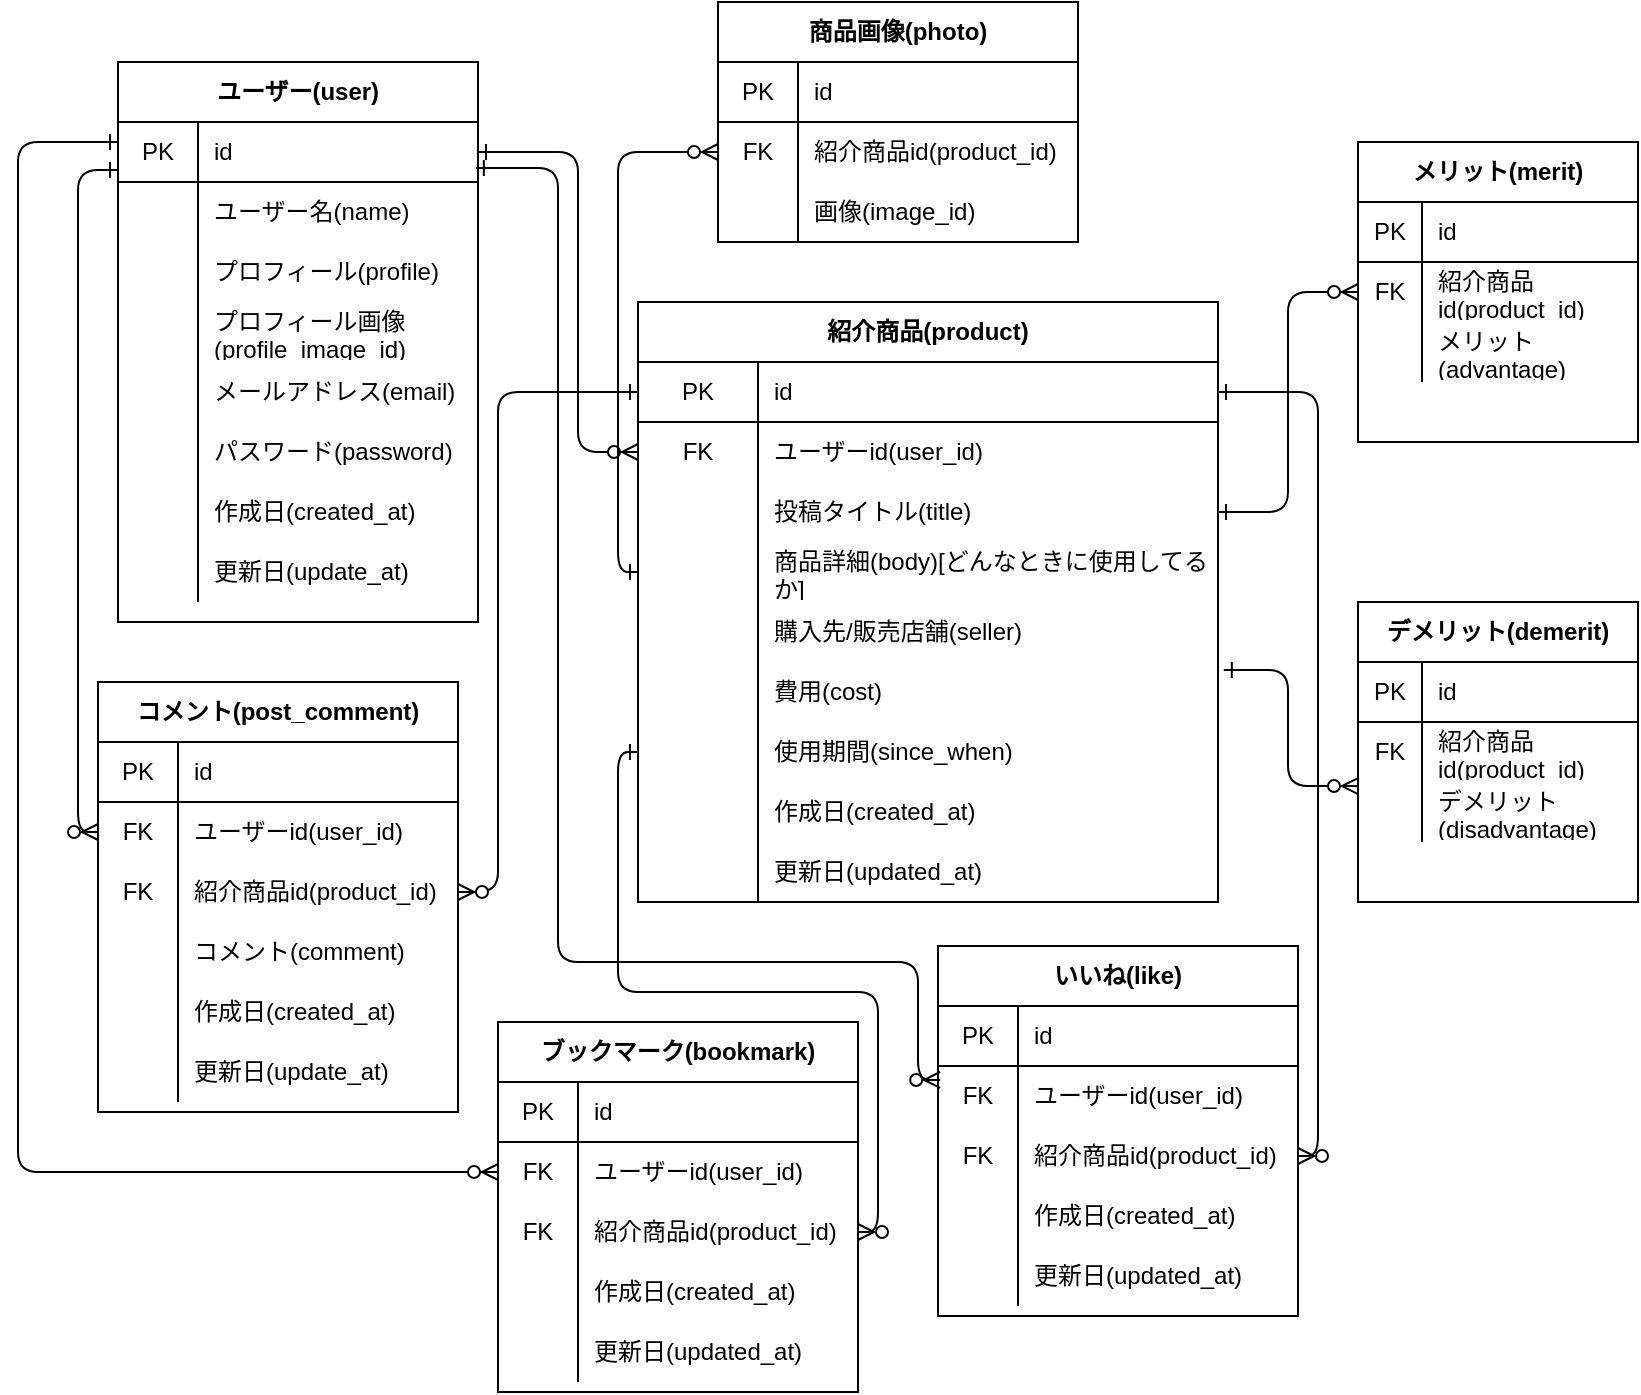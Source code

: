 <mxfile version="14.5.3" type="github">
  <diagram id="09QouWB-hyUzTraOUoCt" name="ページ1">
    <mxGraphModel dx="1426" dy="769" grid="1" gridSize="10" guides="1" tooltips="1" connect="1" arrows="1" fold="1" page="1" pageScale="1" pageWidth="827" pageHeight="1169" math="0" shadow="0">
      <root>
        <mxCell id="0" />
        <mxCell id="1" parent="0" />
        <mxCell id="QCr_n_F1MeNNPdFUI7uE-1" value="ユーザー(user)" style="shape=table;html=1;whiteSpace=wrap;startSize=30;container=1;collapsible=0;childLayout=tableLayout;fixedRows=1;rowLines=0;fontStyle=1;align=center;" parent="1" vertex="1">
          <mxGeometry x="60" y="50" width="180" height="280" as="geometry" />
        </mxCell>
        <mxCell id="QCr_n_F1MeNNPdFUI7uE-2" value="" style="shape=partialRectangle;html=1;whiteSpace=wrap;collapsible=0;dropTarget=0;pointerEvents=0;fillColor=none;top=0;left=0;bottom=1;right=0;points=[[0,0.5],[1,0.5]];portConstraint=eastwest;" parent="QCr_n_F1MeNNPdFUI7uE-1" vertex="1">
          <mxGeometry y="30" width="180" height="30" as="geometry" />
        </mxCell>
        <mxCell id="QCr_n_F1MeNNPdFUI7uE-3" value="PK" style="shape=partialRectangle;html=1;whiteSpace=wrap;connectable=0;fillColor=none;top=0;left=0;bottom=0;right=0;overflow=hidden;" parent="QCr_n_F1MeNNPdFUI7uE-2" vertex="1">
          <mxGeometry width="40" height="30" as="geometry" />
        </mxCell>
        <mxCell id="QCr_n_F1MeNNPdFUI7uE-4" value="id" style="shape=partialRectangle;html=1;whiteSpace=wrap;connectable=0;fillColor=none;top=0;left=0;bottom=0;right=0;align=left;spacingLeft=6;overflow=hidden;" parent="QCr_n_F1MeNNPdFUI7uE-2" vertex="1">
          <mxGeometry x="40" width="140" height="30" as="geometry" />
        </mxCell>
        <mxCell id="QCr_n_F1MeNNPdFUI7uE-5" value="" style="shape=partialRectangle;html=1;whiteSpace=wrap;collapsible=0;dropTarget=0;pointerEvents=0;fillColor=none;top=0;left=0;bottom=0;right=0;points=[[0,0.5],[1,0.5]];portConstraint=eastwest;" parent="QCr_n_F1MeNNPdFUI7uE-1" vertex="1">
          <mxGeometry y="60" width="180" height="30" as="geometry" />
        </mxCell>
        <mxCell id="QCr_n_F1MeNNPdFUI7uE-6" value="" style="shape=partialRectangle;html=1;whiteSpace=wrap;connectable=0;fillColor=none;top=0;left=0;bottom=0;right=0;overflow=hidden;" parent="QCr_n_F1MeNNPdFUI7uE-5" vertex="1">
          <mxGeometry width="40" height="30" as="geometry" />
        </mxCell>
        <mxCell id="QCr_n_F1MeNNPdFUI7uE-7" value="ユーザー名(name)" style="shape=partialRectangle;html=1;whiteSpace=wrap;connectable=0;fillColor=none;top=0;left=0;bottom=0;right=0;align=left;spacingLeft=6;overflow=hidden;" parent="QCr_n_F1MeNNPdFUI7uE-5" vertex="1">
          <mxGeometry x="40" width="140" height="30" as="geometry" />
        </mxCell>
        <mxCell id="QCr_n_F1MeNNPdFUI7uE-8" value="" style="shape=partialRectangle;html=1;whiteSpace=wrap;collapsible=0;dropTarget=0;pointerEvents=0;fillColor=none;top=0;left=0;bottom=0;right=0;points=[[0,0.5],[1,0.5]];portConstraint=eastwest;" parent="QCr_n_F1MeNNPdFUI7uE-1" vertex="1">
          <mxGeometry y="90" width="180" height="30" as="geometry" />
        </mxCell>
        <mxCell id="QCr_n_F1MeNNPdFUI7uE-9" value="" style="shape=partialRectangle;html=1;whiteSpace=wrap;connectable=0;fillColor=none;top=0;left=0;bottom=0;right=0;overflow=hidden;" parent="QCr_n_F1MeNNPdFUI7uE-8" vertex="1">
          <mxGeometry width="40" height="30" as="geometry" />
        </mxCell>
        <mxCell id="QCr_n_F1MeNNPdFUI7uE-10" value="プロフィール(profile)" style="shape=partialRectangle;html=1;whiteSpace=wrap;connectable=0;fillColor=none;top=0;left=0;bottom=0;right=0;align=left;spacingLeft=6;overflow=hidden;" parent="QCr_n_F1MeNNPdFUI7uE-8" vertex="1">
          <mxGeometry x="40" width="140" height="30" as="geometry" />
        </mxCell>
        <mxCell id="QCr_n_F1MeNNPdFUI7uE-11" value="" style="shape=partialRectangle;html=1;whiteSpace=wrap;collapsible=0;dropTarget=0;pointerEvents=0;fillColor=none;top=0;left=0;bottom=0;right=0;points=[[0,0.5],[1,0.5]];portConstraint=eastwest;" parent="QCr_n_F1MeNNPdFUI7uE-1" vertex="1">
          <mxGeometry y="120" width="180" height="30" as="geometry" />
        </mxCell>
        <mxCell id="QCr_n_F1MeNNPdFUI7uE-12" value="" style="shape=partialRectangle;html=1;whiteSpace=wrap;connectable=0;fillColor=none;top=0;left=0;bottom=0;right=0;overflow=hidden;" parent="QCr_n_F1MeNNPdFUI7uE-11" vertex="1">
          <mxGeometry width="40" height="30" as="geometry" />
        </mxCell>
        <mxCell id="QCr_n_F1MeNNPdFUI7uE-13" value="プロフィール画像(profile_image_id)" style="shape=partialRectangle;html=1;whiteSpace=wrap;connectable=0;fillColor=none;top=0;left=0;bottom=0;right=0;align=left;spacingLeft=6;overflow=hidden;" parent="QCr_n_F1MeNNPdFUI7uE-11" vertex="1">
          <mxGeometry x="40" width="140" height="30" as="geometry" />
        </mxCell>
        <mxCell id="QCr_n_F1MeNNPdFUI7uE-14" value="" style="shape=partialRectangle;html=1;whiteSpace=wrap;collapsible=0;dropTarget=0;pointerEvents=0;fillColor=none;top=0;left=0;bottom=0;right=0;points=[[0,0.5],[1,0.5]];portConstraint=eastwest;" parent="QCr_n_F1MeNNPdFUI7uE-1" vertex="1">
          <mxGeometry y="150" width="180" height="30" as="geometry" />
        </mxCell>
        <mxCell id="QCr_n_F1MeNNPdFUI7uE-15" value="" style="shape=partialRectangle;html=1;whiteSpace=wrap;connectable=0;fillColor=none;top=0;left=0;bottom=0;right=0;overflow=hidden;" parent="QCr_n_F1MeNNPdFUI7uE-14" vertex="1">
          <mxGeometry width="40" height="30" as="geometry" />
        </mxCell>
        <mxCell id="QCr_n_F1MeNNPdFUI7uE-16" value="メールアドレス(email)" style="shape=partialRectangle;html=1;whiteSpace=wrap;connectable=0;fillColor=none;top=0;left=0;bottom=0;right=0;align=left;spacingLeft=6;overflow=hidden;" parent="QCr_n_F1MeNNPdFUI7uE-14" vertex="1">
          <mxGeometry x="40" width="140" height="30" as="geometry" />
        </mxCell>
        <mxCell id="QCr_n_F1MeNNPdFUI7uE-17" value="" style="shape=partialRectangle;html=1;whiteSpace=wrap;collapsible=0;dropTarget=0;pointerEvents=0;fillColor=none;top=0;left=0;bottom=0;right=0;points=[[0,0.5],[1,0.5]];portConstraint=eastwest;" parent="QCr_n_F1MeNNPdFUI7uE-1" vertex="1">
          <mxGeometry y="180" width="180" height="30" as="geometry" />
        </mxCell>
        <mxCell id="QCr_n_F1MeNNPdFUI7uE-18" value="" style="shape=partialRectangle;html=1;whiteSpace=wrap;connectable=0;fillColor=none;top=0;left=0;bottom=0;right=0;overflow=hidden;" parent="QCr_n_F1MeNNPdFUI7uE-17" vertex="1">
          <mxGeometry width="40" height="30" as="geometry" />
        </mxCell>
        <mxCell id="QCr_n_F1MeNNPdFUI7uE-19" value="パスワード(password)" style="shape=partialRectangle;html=1;whiteSpace=wrap;connectable=0;fillColor=none;top=0;left=0;bottom=0;right=0;align=left;spacingLeft=6;overflow=hidden;" parent="QCr_n_F1MeNNPdFUI7uE-17" vertex="1">
          <mxGeometry x="40" width="140" height="30" as="geometry" />
        </mxCell>
        <mxCell id="QCr_n_F1MeNNPdFUI7uE-20" value="" style="shape=partialRectangle;html=1;whiteSpace=wrap;collapsible=0;dropTarget=0;pointerEvents=0;fillColor=none;top=0;left=0;bottom=0;right=0;points=[[0,0.5],[1,0.5]];portConstraint=eastwest;" parent="QCr_n_F1MeNNPdFUI7uE-1" vertex="1">
          <mxGeometry y="210" width="180" height="30" as="geometry" />
        </mxCell>
        <mxCell id="QCr_n_F1MeNNPdFUI7uE-21" value="" style="shape=partialRectangle;html=1;whiteSpace=wrap;connectable=0;fillColor=none;top=0;left=0;bottom=0;right=0;overflow=hidden;" parent="QCr_n_F1MeNNPdFUI7uE-20" vertex="1">
          <mxGeometry width="40" height="30" as="geometry" />
        </mxCell>
        <mxCell id="QCr_n_F1MeNNPdFUI7uE-22" value="作成日(created_at)" style="shape=partialRectangle;html=1;whiteSpace=wrap;connectable=0;fillColor=none;top=0;left=0;bottom=0;right=0;align=left;spacingLeft=6;overflow=hidden;" parent="QCr_n_F1MeNNPdFUI7uE-20" vertex="1">
          <mxGeometry x="40" width="140" height="30" as="geometry" />
        </mxCell>
        <mxCell id="QCr_n_F1MeNNPdFUI7uE-23" value="" style="shape=partialRectangle;html=1;whiteSpace=wrap;collapsible=0;dropTarget=0;pointerEvents=0;fillColor=none;top=0;left=0;bottom=0;right=0;points=[[0,0.5],[1,0.5]];portConstraint=eastwest;" parent="QCr_n_F1MeNNPdFUI7uE-1" vertex="1">
          <mxGeometry y="240" width="180" height="30" as="geometry" />
        </mxCell>
        <mxCell id="QCr_n_F1MeNNPdFUI7uE-24" value="" style="shape=partialRectangle;html=1;whiteSpace=wrap;connectable=0;fillColor=none;top=0;left=0;bottom=0;right=0;overflow=hidden;" parent="QCr_n_F1MeNNPdFUI7uE-23" vertex="1">
          <mxGeometry width="40" height="30" as="geometry" />
        </mxCell>
        <mxCell id="QCr_n_F1MeNNPdFUI7uE-25" value="更新日(update_at)" style="shape=partialRectangle;html=1;whiteSpace=wrap;connectable=0;fillColor=none;top=0;left=0;bottom=0;right=0;align=left;spacingLeft=6;overflow=hidden;" parent="QCr_n_F1MeNNPdFUI7uE-23" vertex="1">
          <mxGeometry x="40" width="140" height="30" as="geometry" />
        </mxCell>
        <mxCell id="QCr_n_F1MeNNPdFUI7uE-26" value="紹介商品(product)" style="shape=table;html=1;whiteSpace=wrap;startSize=30;container=1;collapsible=0;childLayout=tableLayout;fixedRows=1;rowLines=0;fontStyle=1;align=center;" parent="1" vertex="1">
          <mxGeometry x="320" y="170" width="290" height="300" as="geometry" />
        </mxCell>
        <mxCell id="QCr_n_F1MeNNPdFUI7uE-27" value="" style="shape=partialRectangle;html=1;whiteSpace=wrap;collapsible=0;dropTarget=0;pointerEvents=0;fillColor=none;top=0;left=0;bottom=1;right=0;points=[[0,0.5],[1,0.5]];portConstraint=eastwest;" parent="QCr_n_F1MeNNPdFUI7uE-26" vertex="1">
          <mxGeometry y="30" width="290" height="30" as="geometry" />
        </mxCell>
        <mxCell id="QCr_n_F1MeNNPdFUI7uE-28" value="PK" style="shape=partialRectangle;html=1;whiteSpace=wrap;connectable=0;fillColor=none;top=0;left=0;bottom=0;right=0;overflow=hidden;" parent="QCr_n_F1MeNNPdFUI7uE-27" vertex="1">
          <mxGeometry width="60" height="30" as="geometry" />
        </mxCell>
        <mxCell id="QCr_n_F1MeNNPdFUI7uE-29" value="id" style="shape=partialRectangle;html=1;whiteSpace=wrap;connectable=0;fillColor=none;top=0;left=0;bottom=0;right=0;align=left;spacingLeft=6;overflow=hidden;" parent="QCr_n_F1MeNNPdFUI7uE-27" vertex="1">
          <mxGeometry x="60" width="230" height="30" as="geometry" />
        </mxCell>
        <mxCell id="QCr_n_F1MeNNPdFUI7uE-30" value="" style="shape=partialRectangle;html=1;whiteSpace=wrap;collapsible=0;dropTarget=0;pointerEvents=0;fillColor=none;top=0;left=0;bottom=0;right=0;points=[[0,0.5],[1,0.5]];portConstraint=eastwest;" parent="QCr_n_F1MeNNPdFUI7uE-26" vertex="1">
          <mxGeometry y="60" width="290" height="30" as="geometry" />
        </mxCell>
        <mxCell id="QCr_n_F1MeNNPdFUI7uE-31" value="FK" style="shape=partialRectangle;html=1;whiteSpace=wrap;connectable=0;fillColor=none;top=0;left=0;bottom=0;right=0;overflow=hidden;" parent="QCr_n_F1MeNNPdFUI7uE-30" vertex="1">
          <mxGeometry width="60" height="30" as="geometry" />
        </mxCell>
        <mxCell id="QCr_n_F1MeNNPdFUI7uE-32" value="ユーザーid(user_id)" style="shape=partialRectangle;html=1;whiteSpace=wrap;connectable=0;fillColor=none;top=0;left=0;bottom=0;right=0;align=left;spacingLeft=6;overflow=hidden;" parent="QCr_n_F1MeNNPdFUI7uE-30" vertex="1">
          <mxGeometry x="60" width="230" height="30" as="geometry" />
        </mxCell>
        <mxCell id="QCr_n_F1MeNNPdFUI7uE-33" value="" style="shape=partialRectangle;html=1;whiteSpace=wrap;collapsible=0;dropTarget=0;pointerEvents=0;fillColor=none;top=0;left=0;bottom=0;right=0;points=[[0,0.5],[1,0.5]];portConstraint=eastwest;" parent="QCr_n_F1MeNNPdFUI7uE-26" vertex="1">
          <mxGeometry y="90" width="290" height="30" as="geometry" />
        </mxCell>
        <mxCell id="QCr_n_F1MeNNPdFUI7uE-34" value="" style="shape=partialRectangle;html=1;whiteSpace=wrap;connectable=0;fillColor=none;top=0;left=0;bottom=0;right=0;overflow=hidden;" parent="QCr_n_F1MeNNPdFUI7uE-33" vertex="1">
          <mxGeometry width="60" height="30" as="geometry" />
        </mxCell>
        <mxCell id="QCr_n_F1MeNNPdFUI7uE-35" value="投稿タイトル(title)" style="shape=partialRectangle;html=1;whiteSpace=wrap;connectable=0;fillColor=none;top=0;left=0;bottom=0;right=0;align=left;spacingLeft=6;overflow=hidden;" parent="QCr_n_F1MeNNPdFUI7uE-33" vertex="1">
          <mxGeometry x="60" width="230" height="30" as="geometry" />
        </mxCell>
        <mxCell id="WRxbwddOlp3LrJz19U5D-11" value="" style="shape=partialRectangle;html=1;whiteSpace=wrap;collapsible=0;dropTarget=0;pointerEvents=0;fillColor=none;top=0;left=0;bottom=0;right=0;points=[[0,0.5],[1,0.5]];portConstraint=eastwest;" parent="QCr_n_F1MeNNPdFUI7uE-26" vertex="1">
          <mxGeometry y="120" width="290" height="30" as="geometry" />
        </mxCell>
        <mxCell id="WRxbwddOlp3LrJz19U5D-12" value="" style="shape=partialRectangle;html=1;whiteSpace=wrap;connectable=0;fillColor=none;top=0;left=0;bottom=0;right=0;overflow=hidden;" parent="WRxbwddOlp3LrJz19U5D-11" vertex="1">
          <mxGeometry width="60" height="30" as="geometry" />
        </mxCell>
        <mxCell id="WRxbwddOlp3LrJz19U5D-13" value="商品詳細(body)[どんなときに使用してるか]" style="shape=partialRectangle;html=1;whiteSpace=wrap;connectable=0;fillColor=none;top=0;left=0;bottom=0;right=0;align=left;spacingLeft=6;overflow=hidden;" parent="WRxbwddOlp3LrJz19U5D-11" vertex="1">
          <mxGeometry x="60" width="230" height="30" as="geometry" />
        </mxCell>
        <mxCell id="WRxbwddOlp3LrJz19U5D-44" value="" style="shape=partialRectangle;html=1;whiteSpace=wrap;collapsible=0;dropTarget=0;pointerEvents=0;fillColor=none;top=0;left=0;bottom=0;right=0;points=[[0,0.5],[1,0.5]];portConstraint=eastwest;" parent="QCr_n_F1MeNNPdFUI7uE-26" vertex="1">
          <mxGeometry y="150" width="290" height="30" as="geometry" />
        </mxCell>
        <mxCell id="WRxbwddOlp3LrJz19U5D-45" value="" style="shape=partialRectangle;html=1;whiteSpace=wrap;connectable=0;fillColor=none;top=0;left=0;bottom=0;right=0;overflow=hidden;" parent="WRxbwddOlp3LrJz19U5D-44" vertex="1">
          <mxGeometry width="60" height="30" as="geometry" />
        </mxCell>
        <mxCell id="WRxbwddOlp3LrJz19U5D-46" value="購入先/販売店舗(seller)" style="shape=partialRectangle;html=1;whiteSpace=wrap;connectable=0;fillColor=none;top=0;left=0;bottom=0;right=0;align=left;spacingLeft=6;overflow=hidden;" parent="WRxbwddOlp3LrJz19U5D-44" vertex="1">
          <mxGeometry x="60" width="230" height="30" as="geometry" />
        </mxCell>
        <mxCell id="QCr_n_F1MeNNPdFUI7uE-39" value="" style="shape=partialRectangle;html=1;whiteSpace=wrap;collapsible=0;dropTarget=0;pointerEvents=0;fillColor=none;top=0;left=0;bottom=0;right=0;points=[[0,0.5],[1,0.5]];portConstraint=eastwest;" parent="QCr_n_F1MeNNPdFUI7uE-26" vertex="1">
          <mxGeometry y="180" width="290" height="30" as="geometry" />
        </mxCell>
        <mxCell id="QCr_n_F1MeNNPdFUI7uE-40" value="" style="shape=partialRectangle;html=1;whiteSpace=wrap;connectable=0;fillColor=none;top=0;left=0;bottom=0;right=0;overflow=hidden;" parent="QCr_n_F1MeNNPdFUI7uE-39" vertex="1">
          <mxGeometry width="60" height="30" as="geometry" />
        </mxCell>
        <mxCell id="QCr_n_F1MeNNPdFUI7uE-41" value="費用(cost)" style="shape=partialRectangle;html=1;whiteSpace=wrap;connectable=0;fillColor=none;top=0;left=0;bottom=0;right=0;align=left;spacingLeft=6;overflow=hidden;" parent="QCr_n_F1MeNNPdFUI7uE-39" vertex="1">
          <mxGeometry x="60" width="230" height="30" as="geometry" />
        </mxCell>
        <mxCell id="WRxbwddOlp3LrJz19U5D-47" value="" style="shape=partialRectangle;html=1;whiteSpace=wrap;collapsible=0;dropTarget=0;pointerEvents=0;fillColor=none;top=0;left=0;bottom=0;right=0;points=[[0,0.5],[1,0.5]];portConstraint=eastwest;" parent="QCr_n_F1MeNNPdFUI7uE-26" vertex="1">
          <mxGeometry y="210" width="290" height="30" as="geometry" />
        </mxCell>
        <mxCell id="WRxbwddOlp3LrJz19U5D-48" value="" style="shape=partialRectangle;html=1;whiteSpace=wrap;connectable=0;fillColor=none;top=0;left=0;bottom=0;right=0;overflow=hidden;" parent="WRxbwddOlp3LrJz19U5D-47" vertex="1">
          <mxGeometry width="60" height="30" as="geometry" />
        </mxCell>
        <mxCell id="WRxbwddOlp3LrJz19U5D-49" value="使用期間(since_when)" style="shape=partialRectangle;html=1;whiteSpace=wrap;connectable=0;fillColor=none;top=0;left=0;bottom=0;right=0;align=left;spacingLeft=6;overflow=hidden;" parent="WRxbwddOlp3LrJz19U5D-47" vertex="1">
          <mxGeometry x="60" width="230" height="30" as="geometry" />
        </mxCell>
        <mxCell id="QCr_n_F1MeNNPdFUI7uE-42" value="" style="shape=partialRectangle;html=1;whiteSpace=wrap;collapsible=0;dropTarget=0;pointerEvents=0;fillColor=none;top=0;left=0;bottom=0;right=0;points=[[0,0.5],[1,0.5]];portConstraint=eastwest;" parent="QCr_n_F1MeNNPdFUI7uE-26" vertex="1">
          <mxGeometry y="240" width="290" height="30" as="geometry" />
        </mxCell>
        <mxCell id="QCr_n_F1MeNNPdFUI7uE-43" value="" style="shape=partialRectangle;html=1;whiteSpace=wrap;connectable=0;fillColor=none;top=0;left=0;bottom=0;right=0;overflow=hidden;" parent="QCr_n_F1MeNNPdFUI7uE-42" vertex="1">
          <mxGeometry width="60" height="30" as="geometry" />
        </mxCell>
        <mxCell id="QCr_n_F1MeNNPdFUI7uE-44" value="作成日(created_at)" style="shape=partialRectangle;html=1;whiteSpace=wrap;connectable=0;fillColor=none;top=0;left=0;bottom=0;right=0;align=left;spacingLeft=6;overflow=hidden;" parent="QCr_n_F1MeNNPdFUI7uE-42" vertex="1">
          <mxGeometry x="60" width="230" height="30" as="geometry" />
        </mxCell>
        <mxCell id="QCr_n_F1MeNNPdFUI7uE-45" value="" style="shape=partialRectangle;html=1;whiteSpace=wrap;collapsible=0;dropTarget=0;pointerEvents=0;fillColor=none;top=0;left=0;bottom=0;right=0;points=[[0,0.5],[1,0.5]];portConstraint=eastwest;" parent="QCr_n_F1MeNNPdFUI7uE-26" vertex="1">
          <mxGeometry y="270" width="290" height="30" as="geometry" />
        </mxCell>
        <mxCell id="QCr_n_F1MeNNPdFUI7uE-46" value="" style="shape=partialRectangle;html=1;whiteSpace=wrap;connectable=0;fillColor=none;top=0;left=0;bottom=0;right=0;overflow=hidden;" parent="QCr_n_F1MeNNPdFUI7uE-45" vertex="1">
          <mxGeometry width="60" height="30" as="geometry" />
        </mxCell>
        <mxCell id="QCr_n_F1MeNNPdFUI7uE-47" value="更新日(updated_at)" style="shape=partialRectangle;html=1;whiteSpace=wrap;connectable=0;fillColor=none;top=0;left=0;bottom=0;right=0;align=left;spacingLeft=6;overflow=hidden;" parent="QCr_n_F1MeNNPdFUI7uE-45" vertex="1">
          <mxGeometry x="60" width="230" height="30" as="geometry" />
        </mxCell>
        <mxCell id="QCr_n_F1MeNNPdFUI7uE-48" value="" style="endArrow=ERzeroToMany;html=1;exitX=1;exitY=0.5;exitDx=0;exitDy=0;edgeStyle=orthogonalEdgeStyle;startArrow=ERone;startFill=0;endFill=1;" parent="1" source="QCr_n_F1MeNNPdFUI7uE-2" target="QCr_n_F1MeNNPdFUI7uE-30" edge="1">
          <mxGeometry width="50" height="50" relative="1" as="geometry">
            <mxPoint x="390" y="300" as="sourcePoint" />
            <mxPoint x="416" y="185" as="targetPoint" />
            <Array as="points">
              <mxPoint x="290" y="95" />
              <mxPoint x="290" y="245" />
            </Array>
          </mxGeometry>
        </mxCell>
        <mxCell id="WRxbwddOlp3LrJz19U5D-1" value="コメント(post_comment)" style="shape=table;html=1;whiteSpace=wrap;startSize=30;container=1;collapsible=0;childLayout=tableLayout;fixedRows=1;rowLines=0;fontStyle=1;align=center;" parent="1" vertex="1">
          <mxGeometry x="50" y="360" width="180" height="215" as="geometry" />
        </mxCell>
        <mxCell id="WRxbwddOlp3LrJz19U5D-2" value="" style="shape=partialRectangle;html=1;whiteSpace=wrap;collapsible=0;dropTarget=0;pointerEvents=0;fillColor=none;top=0;left=0;bottom=1;right=0;points=[[0,0.5],[1,0.5]];portConstraint=eastwest;" parent="WRxbwddOlp3LrJz19U5D-1" vertex="1">
          <mxGeometry y="30" width="180" height="30" as="geometry" />
        </mxCell>
        <mxCell id="WRxbwddOlp3LrJz19U5D-3" value="PK" style="shape=partialRectangle;html=1;whiteSpace=wrap;connectable=0;fillColor=none;top=0;left=0;bottom=0;right=0;overflow=hidden;" parent="WRxbwddOlp3LrJz19U5D-2" vertex="1">
          <mxGeometry width="40" height="30" as="geometry" />
        </mxCell>
        <mxCell id="WRxbwddOlp3LrJz19U5D-4" value="id" style="shape=partialRectangle;html=1;whiteSpace=wrap;connectable=0;fillColor=none;top=0;left=0;bottom=0;right=0;align=left;spacingLeft=6;overflow=hidden;" parent="WRxbwddOlp3LrJz19U5D-2" vertex="1">
          <mxGeometry x="40" width="140" height="30" as="geometry" />
        </mxCell>
        <mxCell id="WRxbwddOlp3LrJz19U5D-5" value="" style="shape=partialRectangle;html=1;whiteSpace=wrap;collapsible=0;dropTarget=0;pointerEvents=0;fillColor=none;top=0;left=0;bottom=0;right=0;points=[[0,0.5],[1,0.5]];portConstraint=eastwest;" parent="WRxbwddOlp3LrJz19U5D-1" vertex="1">
          <mxGeometry y="60" width="180" height="30" as="geometry" />
        </mxCell>
        <mxCell id="WRxbwddOlp3LrJz19U5D-6" value="FK" style="shape=partialRectangle;html=1;whiteSpace=wrap;connectable=0;fillColor=none;top=0;left=0;bottom=0;right=0;overflow=hidden;" parent="WRxbwddOlp3LrJz19U5D-5" vertex="1">
          <mxGeometry width="40" height="30" as="geometry" />
        </mxCell>
        <mxCell id="WRxbwddOlp3LrJz19U5D-7" value="ユーザーid(user_id)" style="shape=partialRectangle;html=1;whiteSpace=wrap;connectable=0;fillColor=none;top=0;left=0;bottom=0;right=0;align=left;spacingLeft=6;overflow=hidden;" parent="WRxbwddOlp3LrJz19U5D-5" vertex="1">
          <mxGeometry x="40" width="140" height="30" as="geometry" />
        </mxCell>
        <mxCell id="WRxbwddOlp3LrJz19U5D-8" value="" style="shape=partialRectangle;html=1;whiteSpace=wrap;collapsible=0;dropTarget=0;pointerEvents=0;fillColor=none;top=0;left=0;bottom=0;right=0;points=[[0,0.5],[1,0.5]];portConstraint=eastwest;" parent="WRxbwddOlp3LrJz19U5D-1" vertex="1">
          <mxGeometry y="90" width="180" height="30" as="geometry" />
        </mxCell>
        <mxCell id="WRxbwddOlp3LrJz19U5D-9" value="FK" style="shape=partialRectangle;html=1;whiteSpace=wrap;connectable=0;fillColor=none;top=0;left=0;bottom=0;right=0;overflow=hidden;" parent="WRxbwddOlp3LrJz19U5D-8" vertex="1">
          <mxGeometry width="40" height="30" as="geometry" />
        </mxCell>
        <mxCell id="WRxbwddOlp3LrJz19U5D-10" value="紹介商品id(product_id)" style="shape=partialRectangle;html=1;whiteSpace=wrap;connectable=0;fillColor=none;top=0;left=0;bottom=0;right=0;align=left;spacingLeft=6;overflow=hidden;" parent="WRxbwddOlp3LrJz19U5D-8" vertex="1">
          <mxGeometry x="40" width="140" height="30" as="geometry" />
        </mxCell>
        <mxCell id="WRxbwddOlp3LrJz19U5D-14" value="" style="shape=partialRectangle;html=1;whiteSpace=wrap;collapsible=0;dropTarget=0;pointerEvents=0;fillColor=none;top=0;left=0;bottom=0;right=0;points=[[0,0.5],[1,0.5]];portConstraint=eastwest;" parent="WRxbwddOlp3LrJz19U5D-1" vertex="1">
          <mxGeometry y="120" width="180" height="30" as="geometry" />
        </mxCell>
        <mxCell id="WRxbwddOlp3LrJz19U5D-15" value="" style="shape=partialRectangle;html=1;whiteSpace=wrap;connectable=0;fillColor=none;top=0;left=0;bottom=0;right=0;overflow=hidden;" parent="WRxbwddOlp3LrJz19U5D-14" vertex="1">
          <mxGeometry width="40" height="30" as="geometry" />
        </mxCell>
        <mxCell id="WRxbwddOlp3LrJz19U5D-16" value="コメント(comment)" style="shape=partialRectangle;html=1;whiteSpace=wrap;connectable=0;fillColor=none;top=0;left=0;bottom=0;right=0;align=left;spacingLeft=6;overflow=hidden;" parent="WRxbwddOlp3LrJz19U5D-14" vertex="1">
          <mxGeometry x="40" width="140" height="30" as="geometry" />
        </mxCell>
        <mxCell id="WRxbwddOlp3LrJz19U5D-17" value="" style="shape=partialRectangle;html=1;whiteSpace=wrap;collapsible=0;dropTarget=0;pointerEvents=0;fillColor=none;top=0;left=0;bottom=0;right=0;points=[[0,0.5],[1,0.5]];portConstraint=eastwest;" parent="WRxbwddOlp3LrJz19U5D-1" vertex="1">
          <mxGeometry y="150" width="180" height="30" as="geometry" />
        </mxCell>
        <mxCell id="WRxbwddOlp3LrJz19U5D-18" value="" style="shape=partialRectangle;html=1;whiteSpace=wrap;connectable=0;fillColor=none;top=0;left=0;bottom=0;right=0;overflow=hidden;" parent="WRxbwddOlp3LrJz19U5D-17" vertex="1">
          <mxGeometry width="40" height="30" as="geometry" />
        </mxCell>
        <mxCell id="WRxbwddOlp3LrJz19U5D-19" value="作成日(created_at)" style="shape=partialRectangle;html=1;whiteSpace=wrap;connectable=0;fillColor=none;top=0;left=0;bottom=0;right=0;align=left;spacingLeft=6;overflow=hidden;" parent="WRxbwddOlp3LrJz19U5D-17" vertex="1">
          <mxGeometry x="40" width="140" height="30" as="geometry" />
        </mxCell>
        <mxCell id="WRxbwddOlp3LrJz19U5D-20" value="" style="shape=partialRectangle;html=1;whiteSpace=wrap;collapsible=0;dropTarget=0;pointerEvents=0;fillColor=none;top=0;left=0;bottom=0;right=0;points=[[0,0.5],[1,0.5]];portConstraint=eastwest;" parent="WRxbwddOlp3LrJz19U5D-1" vertex="1">
          <mxGeometry y="180" width="180" height="30" as="geometry" />
        </mxCell>
        <mxCell id="WRxbwddOlp3LrJz19U5D-21" value="" style="shape=partialRectangle;html=1;whiteSpace=wrap;connectable=0;fillColor=none;top=0;left=0;bottom=0;right=0;overflow=hidden;" parent="WRxbwddOlp3LrJz19U5D-20" vertex="1">
          <mxGeometry width="40" height="30" as="geometry" />
        </mxCell>
        <mxCell id="WRxbwddOlp3LrJz19U5D-22" value="更新日(update_at)" style="shape=partialRectangle;html=1;whiteSpace=wrap;connectable=0;fillColor=none;top=0;left=0;bottom=0;right=0;align=left;spacingLeft=6;overflow=hidden;" parent="WRxbwddOlp3LrJz19U5D-20" vertex="1">
          <mxGeometry x="40" width="140" height="30" as="geometry" />
        </mxCell>
        <mxCell id="WRxbwddOlp3LrJz19U5D-23" value="" style="endArrow=ERzeroToMany;html=1;entryX=0;entryY=0.5;entryDx=0;entryDy=0;edgeStyle=orthogonalEdgeStyle;startArrow=ERone;startFill=0;endFill=1;exitX=0;exitY=0.8;exitDx=0;exitDy=0;exitPerimeter=0;" parent="1" source="QCr_n_F1MeNNPdFUI7uE-2" target="WRxbwddOlp3LrJz19U5D-5" edge="1">
          <mxGeometry width="50" height="50" relative="1" as="geometry">
            <mxPoint x="240" y="133" as="sourcePoint" />
            <mxPoint x="440" y="280" as="targetPoint" />
          </mxGeometry>
        </mxCell>
        <mxCell id="WRxbwddOlp3LrJz19U5D-24" value="" style="endArrow=ERzeroToMany;html=1;exitX=0;exitY=0.5;exitDx=0;exitDy=0;entryX=1;entryY=0.5;entryDx=0;entryDy=0;edgeStyle=orthogonalEdgeStyle;startArrow=ERone;startFill=0;endFill=1;" parent="1" source="QCr_n_F1MeNNPdFUI7uE-27" target="WRxbwddOlp3LrJz19U5D-8" edge="1">
          <mxGeometry width="50" height="50" relative="1" as="geometry">
            <mxPoint x="390" y="260" as="sourcePoint" />
            <mxPoint x="440" y="210" as="targetPoint" />
            <Array as="points">
              <mxPoint x="250" y="215" />
              <mxPoint x="250" y="465" />
            </Array>
          </mxGeometry>
        </mxCell>
        <mxCell id="WRxbwddOlp3LrJz19U5D-25" value="いいね(like)" style="shape=table;html=1;whiteSpace=wrap;startSize=30;container=1;collapsible=0;childLayout=tableLayout;fixedRows=1;rowLines=0;fontStyle=1;align=center;" parent="1" vertex="1">
          <mxGeometry x="470" y="492" width="180" height="185" as="geometry" />
        </mxCell>
        <mxCell id="WRxbwddOlp3LrJz19U5D-26" value="" style="shape=partialRectangle;html=1;whiteSpace=wrap;collapsible=0;dropTarget=0;pointerEvents=0;fillColor=none;top=0;left=0;bottom=1;right=0;points=[[0,0.5],[1,0.5]];portConstraint=eastwest;" parent="WRxbwddOlp3LrJz19U5D-25" vertex="1">
          <mxGeometry y="30" width="180" height="30" as="geometry" />
        </mxCell>
        <mxCell id="WRxbwddOlp3LrJz19U5D-27" value="PK" style="shape=partialRectangle;html=1;whiteSpace=wrap;connectable=0;fillColor=none;top=0;left=0;bottom=0;right=0;overflow=hidden;" parent="WRxbwddOlp3LrJz19U5D-26" vertex="1">
          <mxGeometry width="40" height="30" as="geometry" />
        </mxCell>
        <mxCell id="WRxbwddOlp3LrJz19U5D-28" value="id" style="shape=partialRectangle;html=1;whiteSpace=wrap;connectable=0;fillColor=none;top=0;left=0;bottom=0;right=0;align=left;spacingLeft=6;overflow=hidden;" parent="WRxbwddOlp3LrJz19U5D-26" vertex="1">
          <mxGeometry x="40" width="140" height="30" as="geometry" />
        </mxCell>
        <mxCell id="WRxbwddOlp3LrJz19U5D-29" value="" style="shape=partialRectangle;html=1;whiteSpace=wrap;collapsible=0;dropTarget=0;pointerEvents=0;fillColor=none;top=0;left=0;bottom=0;right=0;points=[[0,0.5],[1,0.5]];portConstraint=eastwest;" parent="WRxbwddOlp3LrJz19U5D-25" vertex="1">
          <mxGeometry y="60" width="180" height="30" as="geometry" />
        </mxCell>
        <mxCell id="WRxbwddOlp3LrJz19U5D-30" value="FK" style="shape=partialRectangle;html=1;whiteSpace=wrap;connectable=0;fillColor=none;top=0;left=0;bottom=0;right=0;overflow=hidden;" parent="WRxbwddOlp3LrJz19U5D-29" vertex="1">
          <mxGeometry width="40" height="30" as="geometry" />
        </mxCell>
        <mxCell id="WRxbwddOlp3LrJz19U5D-31" value="ユーザーid(user_id)" style="shape=partialRectangle;html=1;whiteSpace=wrap;connectable=0;fillColor=none;top=0;left=0;bottom=0;right=0;align=left;spacingLeft=6;overflow=hidden;" parent="WRxbwddOlp3LrJz19U5D-29" vertex="1">
          <mxGeometry x="40" width="140" height="30" as="geometry" />
        </mxCell>
        <mxCell id="WRxbwddOlp3LrJz19U5D-32" value="" style="shape=partialRectangle;html=1;whiteSpace=wrap;collapsible=0;dropTarget=0;pointerEvents=0;fillColor=none;top=0;left=0;bottom=0;right=0;points=[[0,0.5],[1,0.5]];portConstraint=eastwest;" parent="WRxbwddOlp3LrJz19U5D-25" vertex="1">
          <mxGeometry y="90" width="180" height="30" as="geometry" />
        </mxCell>
        <mxCell id="WRxbwddOlp3LrJz19U5D-33" value="FK" style="shape=partialRectangle;html=1;whiteSpace=wrap;connectable=0;fillColor=none;top=0;left=0;bottom=0;right=0;overflow=hidden;" parent="WRxbwddOlp3LrJz19U5D-32" vertex="1">
          <mxGeometry width="40" height="30" as="geometry" />
        </mxCell>
        <mxCell id="WRxbwddOlp3LrJz19U5D-34" value="紹介商品id(product_id)" style="shape=partialRectangle;html=1;whiteSpace=wrap;connectable=0;fillColor=none;top=0;left=0;bottom=0;right=0;align=left;spacingLeft=6;overflow=hidden;" parent="WRxbwddOlp3LrJz19U5D-32" vertex="1">
          <mxGeometry x="40" width="140" height="30" as="geometry" />
        </mxCell>
        <mxCell id="WRxbwddOlp3LrJz19U5D-35" value="" style="shape=partialRectangle;html=1;whiteSpace=wrap;collapsible=0;dropTarget=0;pointerEvents=0;fillColor=none;top=0;left=0;bottom=0;right=0;points=[[0,0.5],[1,0.5]];portConstraint=eastwest;" parent="WRxbwddOlp3LrJz19U5D-25" vertex="1">
          <mxGeometry y="120" width="180" height="30" as="geometry" />
        </mxCell>
        <mxCell id="WRxbwddOlp3LrJz19U5D-36" value="" style="shape=partialRectangle;html=1;whiteSpace=wrap;connectable=0;fillColor=none;top=0;left=0;bottom=0;right=0;overflow=hidden;" parent="WRxbwddOlp3LrJz19U5D-35" vertex="1">
          <mxGeometry width="40" height="30" as="geometry" />
        </mxCell>
        <mxCell id="WRxbwddOlp3LrJz19U5D-37" value="作成日(created_at)" style="shape=partialRectangle;html=1;whiteSpace=wrap;connectable=0;fillColor=none;top=0;left=0;bottom=0;right=0;align=left;spacingLeft=6;overflow=hidden;" parent="WRxbwddOlp3LrJz19U5D-35" vertex="1">
          <mxGeometry x="40" width="140" height="30" as="geometry" />
        </mxCell>
        <mxCell id="WRxbwddOlp3LrJz19U5D-38" value="" style="shape=partialRectangle;html=1;whiteSpace=wrap;collapsible=0;dropTarget=0;pointerEvents=0;fillColor=none;top=0;left=0;bottom=0;right=0;points=[[0,0.5],[1,0.5]];portConstraint=eastwest;" parent="WRxbwddOlp3LrJz19U5D-25" vertex="1">
          <mxGeometry y="150" width="180" height="30" as="geometry" />
        </mxCell>
        <mxCell id="WRxbwddOlp3LrJz19U5D-39" value="" style="shape=partialRectangle;html=1;whiteSpace=wrap;connectable=0;fillColor=none;top=0;left=0;bottom=0;right=0;overflow=hidden;" parent="WRxbwddOlp3LrJz19U5D-38" vertex="1">
          <mxGeometry width="40" height="30" as="geometry" />
        </mxCell>
        <mxCell id="WRxbwddOlp3LrJz19U5D-40" value="更新日(updated_at)" style="shape=partialRectangle;html=1;whiteSpace=wrap;connectable=0;fillColor=none;top=0;left=0;bottom=0;right=0;align=left;spacingLeft=6;overflow=hidden;" parent="WRxbwddOlp3LrJz19U5D-38" vertex="1">
          <mxGeometry x="40" width="140" height="30" as="geometry" />
        </mxCell>
        <mxCell id="WRxbwddOlp3LrJz19U5D-42" value="" style="endArrow=ERzeroToMany;html=1;exitX=0.994;exitY=0.767;exitDx=0;exitDy=0;exitPerimeter=0;edgeStyle=orthogonalEdgeStyle;startArrow=ERone;startFill=0;endFill=1;entryX=0.006;entryY=0.233;entryDx=0;entryDy=0;entryPerimeter=0;" parent="1" source="QCr_n_F1MeNNPdFUI7uE-2" target="WRxbwddOlp3LrJz19U5D-29" edge="1">
          <mxGeometry width="50" height="50" relative="1" as="geometry">
            <mxPoint x="390" y="390" as="sourcePoint" />
            <mxPoint x="620" y="567" as="targetPoint" />
            <Array as="points">
              <mxPoint x="280" y="103" />
              <mxPoint x="280" y="500" />
              <mxPoint x="460" y="500" />
              <mxPoint x="460" y="559" />
            </Array>
          </mxGeometry>
        </mxCell>
        <mxCell id="WRxbwddOlp3LrJz19U5D-43" value="" style="endArrow=ERzeroToMany;html=1;exitX=1;exitY=0.5;exitDx=0;exitDy=0;entryX=1;entryY=0.5;entryDx=0;entryDy=0;edgeStyle=orthogonalEdgeStyle;startArrow=ERone;startFill=0;endFill=1;" parent="1" source="QCr_n_F1MeNNPdFUI7uE-27" target="WRxbwddOlp3LrJz19U5D-32" edge="1">
          <mxGeometry width="50" height="50" relative="1" as="geometry">
            <mxPoint x="390" y="390" as="sourcePoint" />
            <mxPoint x="440" y="340" as="targetPoint" />
          </mxGeometry>
        </mxCell>
        <mxCell id="WRxbwddOlp3LrJz19U5D-59" value="商品画像(photo)" style="shape=table;html=1;whiteSpace=wrap;startSize=30;container=1;collapsible=0;childLayout=tableLayout;fixedRows=1;rowLines=0;fontStyle=1;align=center;" parent="1" vertex="1">
          <mxGeometry x="360" y="20" width="180" height="120" as="geometry" />
        </mxCell>
        <mxCell id="WRxbwddOlp3LrJz19U5D-60" value="" style="shape=partialRectangle;html=1;whiteSpace=wrap;collapsible=0;dropTarget=0;pointerEvents=0;fillColor=none;top=0;left=0;bottom=1;right=0;points=[[0,0.5],[1,0.5]];portConstraint=eastwest;" parent="WRxbwddOlp3LrJz19U5D-59" vertex="1">
          <mxGeometry y="30" width="180" height="30" as="geometry" />
        </mxCell>
        <mxCell id="WRxbwddOlp3LrJz19U5D-61" value="PK" style="shape=partialRectangle;html=1;whiteSpace=wrap;connectable=0;fillColor=none;top=0;left=0;bottom=0;right=0;overflow=hidden;" parent="WRxbwddOlp3LrJz19U5D-60" vertex="1">
          <mxGeometry width="40" height="30" as="geometry" />
        </mxCell>
        <mxCell id="WRxbwddOlp3LrJz19U5D-62" value="id" style="shape=partialRectangle;html=1;whiteSpace=wrap;connectable=0;fillColor=none;top=0;left=0;bottom=0;right=0;align=left;spacingLeft=6;overflow=hidden;" parent="WRxbwddOlp3LrJz19U5D-60" vertex="1">
          <mxGeometry x="40" width="140" height="30" as="geometry" />
        </mxCell>
        <mxCell id="WRxbwddOlp3LrJz19U5D-63" value="" style="shape=partialRectangle;html=1;whiteSpace=wrap;collapsible=0;dropTarget=0;pointerEvents=0;fillColor=none;top=0;left=0;bottom=0;right=0;points=[[0,0.5],[1,0.5]];portConstraint=eastwest;" parent="WRxbwddOlp3LrJz19U5D-59" vertex="1">
          <mxGeometry y="60" width="180" height="30" as="geometry" />
        </mxCell>
        <mxCell id="WRxbwddOlp3LrJz19U5D-64" value="FK" style="shape=partialRectangle;html=1;whiteSpace=wrap;connectable=0;fillColor=none;top=0;left=0;bottom=0;right=0;overflow=hidden;" parent="WRxbwddOlp3LrJz19U5D-63" vertex="1">
          <mxGeometry width="40" height="30" as="geometry" />
        </mxCell>
        <mxCell id="WRxbwddOlp3LrJz19U5D-65" value="紹介商品id(product_id)" style="shape=partialRectangle;html=1;whiteSpace=wrap;connectable=0;fillColor=none;top=0;left=0;bottom=0;right=0;align=left;spacingLeft=6;overflow=hidden;" parent="WRxbwddOlp3LrJz19U5D-63" vertex="1">
          <mxGeometry x="40" width="140" height="30" as="geometry" />
        </mxCell>
        <mxCell id="WRxbwddOlp3LrJz19U5D-66" value="" style="shape=partialRectangle;html=1;whiteSpace=wrap;collapsible=0;dropTarget=0;pointerEvents=0;fillColor=none;top=0;left=0;bottom=0;right=0;points=[[0,0.5],[1,0.5]];portConstraint=eastwest;" parent="WRxbwddOlp3LrJz19U5D-59" vertex="1">
          <mxGeometry y="90" width="180" height="30" as="geometry" />
        </mxCell>
        <mxCell id="WRxbwddOlp3LrJz19U5D-67" value="" style="shape=partialRectangle;html=1;whiteSpace=wrap;connectable=0;fillColor=none;top=0;left=0;bottom=0;right=0;overflow=hidden;" parent="WRxbwddOlp3LrJz19U5D-66" vertex="1">
          <mxGeometry width="40" height="30" as="geometry" />
        </mxCell>
        <mxCell id="WRxbwddOlp3LrJz19U5D-68" value="画像(image_id)" style="shape=partialRectangle;html=1;whiteSpace=wrap;connectable=0;fillColor=none;top=0;left=0;bottom=0;right=0;align=left;spacingLeft=6;overflow=hidden;" parent="WRxbwddOlp3LrJz19U5D-66" vertex="1">
          <mxGeometry x="40" width="140" height="30" as="geometry" />
        </mxCell>
        <mxCell id="WRxbwddOlp3LrJz19U5D-69" value="" style="endArrow=ERzeroToMany;html=1;exitX=0;exitY=0.5;exitDx=0;exitDy=0;entryX=0;entryY=0.5;entryDx=0;entryDy=0;edgeStyle=orthogonalEdgeStyle;startArrow=ERone;startFill=0;endFill=1;" parent="1" source="WRxbwddOlp3LrJz19U5D-11" target="WRxbwddOlp3LrJz19U5D-63" edge="1">
          <mxGeometry width="50" height="50" relative="1" as="geometry">
            <mxPoint x="390" y="420" as="sourcePoint" />
            <mxPoint x="440" y="370" as="targetPoint" />
          </mxGeometry>
        </mxCell>
        <mxCell id="WRxbwddOlp3LrJz19U5D-70" value="メリット(merit)" style="shape=table;html=1;whiteSpace=wrap;startSize=30;container=1;collapsible=0;childLayout=tableLayout;fixedRows=1;rowLines=0;fontStyle=1;align=center;fillColor=none;" parent="1" vertex="1">
          <mxGeometry x="680" y="90" width="140" height="150" as="geometry" />
        </mxCell>
        <mxCell id="WRxbwddOlp3LrJz19U5D-71" value="" style="shape=partialRectangle;html=1;whiteSpace=wrap;collapsible=0;dropTarget=0;pointerEvents=0;fillColor=none;top=0;left=0;bottom=1;right=0;points=[[0,0.5],[1,0.5]];portConstraint=eastwest;" parent="WRxbwddOlp3LrJz19U5D-70" vertex="1">
          <mxGeometry y="30" width="140" height="30" as="geometry" />
        </mxCell>
        <mxCell id="WRxbwddOlp3LrJz19U5D-72" value="PK" style="shape=partialRectangle;html=1;whiteSpace=wrap;connectable=0;fillColor=none;top=0;left=0;bottom=0;right=0;overflow=hidden;" parent="WRxbwddOlp3LrJz19U5D-71" vertex="1">
          <mxGeometry width="32" height="30" as="geometry" />
        </mxCell>
        <mxCell id="WRxbwddOlp3LrJz19U5D-73" value="id" style="shape=partialRectangle;html=1;whiteSpace=wrap;connectable=0;fillColor=none;top=0;left=0;bottom=0;right=0;align=left;spacingLeft=6;overflow=hidden;" parent="WRxbwddOlp3LrJz19U5D-71" vertex="1">
          <mxGeometry x="32" width="108" height="30" as="geometry" />
        </mxCell>
        <mxCell id="WRxbwddOlp3LrJz19U5D-74" value="" style="shape=partialRectangle;html=1;whiteSpace=wrap;collapsible=0;dropTarget=0;pointerEvents=0;fillColor=none;top=0;left=0;bottom=0;right=0;points=[[0,0.5],[1,0.5]];portConstraint=eastwest;" parent="WRxbwddOlp3LrJz19U5D-70" vertex="1">
          <mxGeometry y="60" width="140" height="30" as="geometry" />
        </mxCell>
        <mxCell id="WRxbwddOlp3LrJz19U5D-75" value="FK" style="shape=partialRectangle;html=1;whiteSpace=wrap;connectable=0;fillColor=none;top=0;left=0;bottom=0;right=0;overflow=hidden;" parent="WRxbwddOlp3LrJz19U5D-74" vertex="1">
          <mxGeometry width="32" height="30" as="geometry" />
        </mxCell>
        <mxCell id="WRxbwddOlp3LrJz19U5D-76" value="紹介商品id(product_id)" style="shape=partialRectangle;html=1;whiteSpace=wrap;connectable=0;fillColor=none;top=0;left=0;bottom=0;right=0;align=left;spacingLeft=6;overflow=hidden;" parent="WRxbwddOlp3LrJz19U5D-74" vertex="1">
          <mxGeometry x="32" width="108" height="30" as="geometry" />
        </mxCell>
        <mxCell id="WRxbwddOlp3LrJz19U5D-77" value="" style="shape=partialRectangle;html=1;whiteSpace=wrap;collapsible=0;dropTarget=0;pointerEvents=0;fillColor=none;top=0;left=0;bottom=0;right=0;points=[[0,0.5],[1,0.5]];portConstraint=eastwest;" parent="WRxbwddOlp3LrJz19U5D-70" vertex="1">
          <mxGeometry y="90" width="140" height="30" as="geometry" />
        </mxCell>
        <mxCell id="WRxbwddOlp3LrJz19U5D-78" value="" style="shape=partialRectangle;html=1;whiteSpace=wrap;connectable=0;fillColor=none;top=0;left=0;bottom=0;right=0;overflow=hidden;" parent="WRxbwddOlp3LrJz19U5D-77" vertex="1">
          <mxGeometry width="32" height="30" as="geometry" />
        </mxCell>
        <mxCell id="WRxbwddOlp3LrJz19U5D-79" value="メリット(advantage)" style="shape=partialRectangle;html=1;whiteSpace=wrap;connectable=0;fillColor=none;top=0;left=0;bottom=0;right=0;align=left;spacingLeft=6;overflow=hidden;" parent="WRxbwddOlp3LrJz19U5D-77" vertex="1">
          <mxGeometry x="32" width="108" height="30" as="geometry" />
        </mxCell>
        <mxCell id="WRxbwddOlp3LrJz19U5D-80" value="デメリット(demerit)" style="shape=table;html=1;whiteSpace=wrap;startSize=30;container=1;collapsible=0;childLayout=tableLayout;fixedRows=1;rowLines=0;fontStyle=1;align=center;fillColor=none;" parent="1" vertex="1">
          <mxGeometry x="680" y="320" width="140" height="150" as="geometry" />
        </mxCell>
        <mxCell id="WRxbwddOlp3LrJz19U5D-81" value="" style="shape=partialRectangle;html=1;whiteSpace=wrap;collapsible=0;dropTarget=0;pointerEvents=0;fillColor=none;top=0;left=0;bottom=1;right=0;points=[[0,0.5],[1,0.5]];portConstraint=eastwest;" parent="WRxbwddOlp3LrJz19U5D-80" vertex="1">
          <mxGeometry y="30" width="140" height="30" as="geometry" />
        </mxCell>
        <mxCell id="WRxbwddOlp3LrJz19U5D-82" value="PK" style="shape=partialRectangle;html=1;whiteSpace=wrap;connectable=0;fillColor=none;top=0;left=0;bottom=0;right=0;overflow=hidden;" parent="WRxbwddOlp3LrJz19U5D-81" vertex="1">
          <mxGeometry width="32" height="30" as="geometry" />
        </mxCell>
        <mxCell id="WRxbwddOlp3LrJz19U5D-83" value="id" style="shape=partialRectangle;html=1;whiteSpace=wrap;connectable=0;fillColor=none;top=0;left=0;bottom=0;right=0;align=left;spacingLeft=6;overflow=hidden;" parent="WRxbwddOlp3LrJz19U5D-81" vertex="1">
          <mxGeometry x="32" width="108" height="30" as="geometry" />
        </mxCell>
        <mxCell id="WRxbwddOlp3LrJz19U5D-84" value="" style="shape=partialRectangle;html=1;whiteSpace=wrap;collapsible=0;dropTarget=0;pointerEvents=0;fillColor=none;top=0;left=0;bottom=0;right=0;points=[[0,0.5],[1,0.5]];portConstraint=eastwest;" parent="WRxbwddOlp3LrJz19U5D-80" vertex="1">
          <mxGeometry y="60" width="140" height="30" as="geometry" />
        </mxCell>
        <mxCell id="WRxbwddOlp3LrJz19U5D-85" value="FK" style="shape=partialRectangle;html=1;whiteSpace=wrap;connectable=0;fillColor=none;top=0;left=0;bottom=0;right=0;overflow=hidden;" parent="WRxbwddOlp3LrJz19U5D-84" vertex="1">
          <mxGeometry width="32" height="30" as="geometry" />
        </mxCell>
        <mxCell id="WRxbwddOlp3LrJz19U5D-86" value="紹介商品id(product_id)" style="shape=partialRectangle;html=1;whiteSpace=wrap;connectable=0;fillColor=none;top=0;left=0;bottom=0;right=0;align=left;spacingLeft=6;overflow=hidden;" parent="WRxbwddOlp3LrJz19U5D-84" vertex="1">
          <mxGeometry x="32" width="108" height="30" as="geometry" />
        </mxCell>
        <mxCell id="WRxbwddOlp3LrJz19U5D-87" value="" style="shape=partialRectangle;html=1;whiteSpace=wrap;collapsible=0;dropTarget=0;pointerEvents=0;fillColor=none;top=0;left=0;bottom=0;right=0;points=[[0,0.5],[1,0.5]];portConstraint=eastwest;" parent="WRxbwddOlp3LrJz19U5D-80" vertex="1">
          <mxGeometry y="90" width="140" height="30" as="geometry" />
        </mxCell>
        <mxCell id="WRxbwddOlp3LrJz19U5D-88" value="" style="shape=partialRectangle;html=1;whiteSpace=wrap;connectable=0;fillColor=none;top=0;left=0;bottom=0;right=0;overflow=hidden;" parent="WRxbwddOlp3LrJz19U5D-87" vertex="1">
          <mxGeometry width="32" height="30" as="geometry" />
        </mxCell>
        <mxCell id="WRxbwddOlp3LrJz19U5D-89" value="デメリット(disadvantage)" style="shape=partialRectangle;html=1;whiteSpace=wrap;connectable=0;fillColor=none;top=0;left=0;bottom=0;right=0;align=left;spacingLeft=6;overflow=hidden;" parent="WRxbwddOlp3LrJz19U5D-87" vertex="1">
          <mxGeometry x="32" width="108" height="30" as="geometry" />
        </mxCell>
        <mxCell id="WRxbwddOlp3LrJz19U5D-91" value="" style="endArrow=ERzeroToMany;html=1;entryX=0;entryY=0.5;entryDx=0;entryDy=0;exitX=1;exitY=0.5;exitDx=0;exitDy=0;startArrow=ERone;startFill=0;endFill=1;edgeStyle=orthogonalEdgeStyle;" parent="1" source="QCr_n_F1MeNNPdFUI7uE-33" target="WRxbwddOlp3LrJz19U5D-74" edge="1">
          <mxGeometry width="50" height="50" relative="1" as="geometry">
            <mxPoint x="390" y="380" as="sourcePoint" />
            <mxPoint x="440" y="330" as="targetPoint" />
          </mxGeometry>
        </mxCell>
        <mxCell id="WRxbwddOlp3LrJz19U5D-92" value="" style="endArrow=ERzeroToMany;html=1;entryX=0;entryY=0.067;entryDx=0;entryDy=0;entryPerimeter=0;exitX=1.01;exitY=0.133;exitDx=0;exitDy=0;exitPerimeter=0;startArrow=ERone;startFill=0;endFill=1;edgeStyle=orthogonalEdgeStyle;" parent="1" source="QCr_n_F1MeNNPdFUI7uE-39" target="WRxbwddOlp3LrJz19U5D-87" edge="1">
          <mxGeometry width="50" height="50" relative="1" as="geometry">
            <mxPoint x="390" y="380" as="sourcePoint" />
            <mxPoint x="440" y="330" as="targetPoint" />
          </mxGeometry>
        </mxCell>
        <mxCell id="umHRwrtcqN1RXHiGAYDK-1" value="ブックマーク(bookmark)" style="shape=table;html=1;whiteSpace=wrap;startSize=30;container=1;collapsible=0;childLayout=tableLayout;fixedRows=1;rowLines=0;fontStyle=1;align=center;" parent="1" vertex="1">
          <mxGeometry x="250" y="530" width="180" height="185" as="geometry" />
        </mxCell>
        <mxCell id="umHRwrtcqN1RXHiGAYDK-2" value="" style="shape=partialRectangle;html=1;whiteSpace=wrap;collapsible=0;dropTarget=0;pointerEvents=0;fillColor=none;top=0;left=0;bottom=1;right=0;points=[[0,0.5],[1,0.5]];portConstraint=eastwest;" parent="umHRwrtcqN1RXHiGAYDK-1" vertex="1">
          <mxGeometry y="30" width="180" height="30" as="geometry" />
        </mxCell>
        <mxCell id="umHRwrtcqN1RXHiGAYDK-3" value="PK" style="shape=partialRectangle;html=1;whiteSpace=wrap;connectable=0;fillColor=none;top=0;left=0;bottom=0;right=0;overflow=hidden;" parent="umHRwrtcqN1RXHiGAYDK-2" vertex="1">
          <mxGeometry width="40" height="30" as="geometry" />
        </mxCell>
        <mxCell id="umHRwrtcqN1RXHiGAYDK-4" value="id" style="shape=partialRectangle;html=1;whiteSpace=wrap;connectable=0;fillColor=none;top=0;left=0;bottom=0;right=0;align=left;spacingLeft=6;overflow=hidden;" parent="umHRwrtcqN1RXHiGAYDK-2" vertex="1">
          <mxGeometry x="40" width="140" height="30" as="geometry" />
        </mxCell>
        <mxCell id="umHRwrtcqN1RXHiGAYDK-5" value="" style="shape=partialRectangle;html=1;whiteSpace=wrap;collapsible=0;dropTarget=0;pointerEvents=0;fillColor=none;top=0;left=0;bottom=0;right=0;points=[[0,0.5],[1,0.5]];portConstraint=eastwest;" parent="umHRwrtcqN1RXHiGAYDK-1" vertex="1">
          <mxGeometry y="60" width="180" height="30" as="geometry" />
        </mxCell>
        <mxCell id="umHRwrtcqN1RXHiGAYDK-6" value="FK" style="shape=partialRectangle;html=1;whiteSpace=wrap;connectable=0;fillColor=none;top=0;left=0;bottom=0;right=0;overflow=hidden;" parent="umHRwrtcqN1RXHiGAYDK-5" vertex="1">
          <mxGeometry width="40" height="30" as="geometry" />
        </mxCell>
        <mxCell id="umHRwrtcqN1RXHiGAYDK-7" value="ユーザーid(user_id)" style="shape=partialRectangle;html=1;whiteSpace=wrap;connectable=0;fillColor=none;top=0;left=0;bottom=0;right=0;align=left;spacingLeft=6;overflow=hidden;" parent="umHRwrtcqN1RXHiGAYDK-5" vertex="1">
          <mxGeometry x="40" width="140" height="30" as="geometry" />
        </mxCell>
        <mxCell id="umHRwrtcqN1RXHiGAYDK-8" value="" style="shape=partialRectangle;html=1;whiteSpace=wrap;collapsible=0;dropTarget=0;pointerEvents=0;fillColor=none;top=0;left=0;bottom=0;right=0;points=[[0,0.5],[1,0.5]];portConstraint=eastwest;" parent="umHRwrtcqN1RXHiGAYDK-1" vertex="1">
          <mxGeometry y="90" width="180" height="30" as="geometry" />
        </mxCell>
        <mxCell id="umHRwrtcqN1RXHiGAYDK-9" value="FK" style="shape=partialRectangle;html=1;whiteSpace=wrap;connectable=0;fillColor=none;top=0;left=0;bottom=0;right=0;overflow=hidden;" parent="umHRwrtcqN1RXHiGAYDK-8" vertex="1">
          <mxGeometry width="40" height="30" as="geometry" />
        </mxCell>
        <mxCell id="umHRwrtcqN1RXHiGAYDK-10" value="紹介商品id(product_id)" style="shape=partialRectangle;html=1;whiteSpace=wrap;connectable=0;fillColor=none;top=0;left=0;bottom=0;right=0;align=left;spacingLeft=6;overflow=hidden;" parent="umHRwrtcqN1RXHiGAYDK-8" vertex="1">
          <mxGeometry x="40" width="140" height="30" as="geometry" />
        </mxCell>
        <mxCell id="umHRwrtcqN1RXHiGAYDK-11" value="" style="shape=partialRectangle;html=1;whiteSpace=wrap;collapsible=0;dropTarget=0;pointerEvents=0;fillColor=none;top=0;left=0;bottom=0;right=0;points=[[0,0.5],[1,0.5]];portConstraint=eastwest;" parent="umHRwrtcqN1RXHiGAYDK-1" vertex="1">
          <mxGeometry y="120" width="180" height="30" as="geometry" />
        </mxCell>
        <mxCell id="umHRwrtcqN1RXHiGAYDK-12" value="" style="shape=partialRectangle;html=1;whiteSpace=wrap;connectable=0;fillColor=none;top=0;left=0;bottom=0;right=0;overflow=hidden;" parent="umHRwrtcqN1RXHiGAYDK-11" vertex="1">
          <mxGeometry width="40" height="30" as="geometry" />
        </mxCell>
        <mxCell id="umHRwrtcqN1RXHiGAYDK-13" value="作成日(created_at)" style="shape=partialRectangle;html=1;whiteSpace=wrap;connectable=0;fillColor=none;top=0;left=0;bottom=0;right=0;align=left;spacingLeft=6;overflow=hidden;" parent="umHRwrtcqN1RXHiGAYDK-11" vertex="1">
          <mxGeometry x="40" width="140" height="30" as="geometry" />
        </mxCell>
        <mxCell id="umHRwrtcqN1RXHiGAYDK-14" value="" style="shape=partialRectangle;html=1;whiteSpace=wrap;collapsible=0;dropTarget=0;pointerEvents=0;fillColor=none;top=0;left=0;bottom=0;right=0;points=[[0,0.5],[1,0.5]];portConstraint=eastwest;" parent="umHRwrtcqN1RXHiGAYDK-1" vertex="1">
          <mxGeometry y="150" width="180" height="30" as="geometry" />
        </mxCell>
        <mxCell id="umHRwrtcqN1RXHiGAYDK-15" value="" style="shape=partialRectangle;html=1;whiteSpace=wrap;connectable=0;fillColor=none;top=0;left=0;bottom=0;right=0;overflow=hidden;" parent="umHRwrtcqN1RXHiGAYDK-14" vertex="1">
          <mxGeometry width="40" height="30" as="geometry" />
        </mxCell>
        <mxCell id="umHRwrtcqN1RXHiGAYDK-16" value="更新日(updated_at)" style="shape=partialRectangle;html=1;whiteSpace=wrap;connectable=0;fillColor=none;top=0;left=0;bottom=0;right=0;align=left;spacingLeft=6;overflow=hidden;" parent="umHRwrtcqN1RXHiGAYDK-14" vertex="1">
          <mxGeometry x="40" width="140" height="30" as="geometry" />
        </mxCell>
        <mxCell id="umHRwrtcqN1RXHiGAYDK-17" value="" style="endArrow=ERzeroToMany;html=1;edgeStyle=orthogonalEdgeStyle;startArrow=ERone;startFill=0;endFill=1;entryX=0;entryY=0.5;entryDx=0;entryDy=0;" parent="1" target="umHRwrtcqN1RXHiGAYDK-5" edge="1">
          <mxGeometry width="50" height="50" relative="1" as="geometry">
            <mxPoint x="60" y="90" as="sourcePoint" />
            <mxPoint x="180" y="680" as="targetPoint" />
            <Array as="points">
              <mxPoint x="58" y="90" />
              <mxPoint x="10" y="90" />
              <mxPoint x="10" y="605" />
            </Array>
          </mxGeometry>
        </mxCell>
        <mxCell id="umHRwrtcqN1RXHiGAYDK-18" value="" style="endArrow=ERzeroToMany;html=1;exitX=0;exitY=0.5;exitDx=0;exitDy=0;edgeStyle=orthogonalEdgeStyle;startArrow=ERone;startFill=0;endFill=1;entryX=1;entryY=0.5;entryDx=0;entryDy=0;" parent="1" source="WRxbwddOlp3LrJz19U5D-47" target="umHRwrtcqN1RXHiGAYDK-8" edge="1">
          <mxGeometry width="50" height="50" relative="1" as="geometry">
            <mxPoint x="610" y="165" as="sourcePoint" />
            <mxPoint x="730" y="730" as="targetPoint" />
          </mxGeometry>
        </mxCell>
      </root>
    </mxGraphModel>
  </diagram>
</mxfile>

